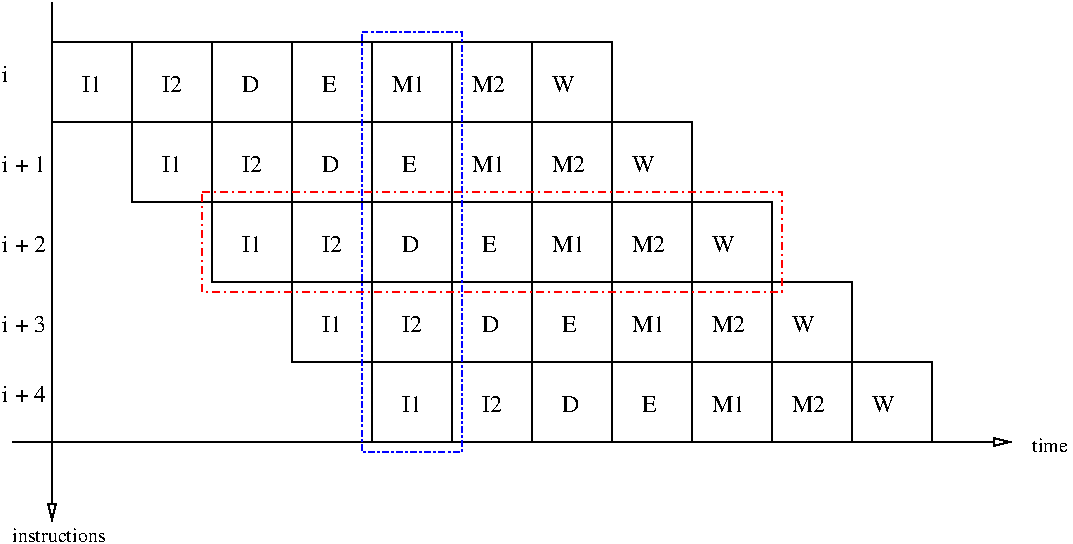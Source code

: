 #FIG 3.2  Produced by xfig version 3.2.5
Landscape
Center
Inches
Letter  
100.00
Single
-2
1200 2
2 2 0 1 0 7 50 -1 -1 0.000 0 0 -1 0 0 5
	 600 600 1200 600 1200 1200 600 1200 600 600
2 2 0 1 0 7 50 -1 -1 0.000 0 0 -1 0 0 5
	 1200 600 1800 600 1800 1200 1200 1200 1200 600
2 2 0 1 0 7 50 -1 -1 0.000 0 0 -1 0 0 5
	 1800 600 2400 600 2400 1200 1800 1200 1800 600
2 2 0 1 0 7 50 -1 -1 0.000 0 0 -1 0 0 5
	 2400 600 3000 600 3000 1200 2400 1200 2400 600
2 2 0 1 0 7 50 -1 -1 0.000 0 0 -1 0 0 5
	 3000 600 3600 600 3600 1200 3000 1200 3000 600
2 2 0 1 0 7 50 -1 -1 0.000 0 0 -1 0 0 5
	 1200 1200 1800 1200 1800 1800 1200 1800 1200 1200
2 2 0 1 0 7 50 -1 -1 0.000 0 0 -1 0 0 5
	 1800 1200 2400 1200 2400 1800 1800 1800 1800 1200
2 2 0 1 0 7 50 -1 -1 0.000 0 0 -1 0 0 5
	 2400 1200 3000 1200 3000 1800 2400 1800 2400 1200
2 2 0 1 0 7 50 -1 -1 0.000 0 0 -1 0 0 5
	 1800 1800 2400 1800 2400 2400 1800 2400 1800 1800
2 2 0 1 0 7 50 -1 -1 0.000 0 0 -1 0 0 5
	 2400 1800 3000 1800 3000 2400 2400 2400 2400 1800
2 2 0 1 0 7 50 -1 -1 0.000 0 0 -1 0 0 5
	 3000 1800 3600 1800 3600 2400 3000 2400 3000 1800
2 2 0 1 0 7 50 -1 -1 0.000 0 0 -1 0 0 5
	 3600 1200 4200 1200 4200 1800 3600 1800 3600 1200
2 2 0 1 0 7 50 -1 -1 0.000 0 0 -1 0 0 5
	 3600 1800 4200 1800 4200 2400 3600 2400 3600 1800
2 2 0 1 0 7 50 -1 -1 0.000 0 0 -1 0 0 5
	 3600 2400 4200 2400 4200 3000 3600 3000 3600 2400
2 2 0 1 0 7 50 -1 -1 0.000 0 0 -1 0 0 5
	 4200 1800 4800 1800 4800 2400 4200 2400 4200 1800
2 2 0 1 0 7 50 -1 -1 0.000 0 0 -1 0 0 5
	 2400 2400 3000 2400 3000 3000 2400 3000 2400 2400
2 2 0 1 0 7 50 -1 -1 0.000 0 0 -1 0 0 5
	 3000 2400 3600 2400 3600 3000 3000 3000 3000 2400
2 2 0 1 0 7 50 -1 -1 0.000 0 0 -1 0 0 5
	 3000 1200 3600 1200 3600 1800 3000 1800 3000 1200
2 2 0 1 0 7 50 -1 -1 0.000 0 0 -1 0 0 5
	 4200 2400 4800 2400 4800 3000 4200 3000 4200 2400
2 2 0 1 0 7 50 -1 -1 0.000 0 0 -1 0 0 5
	 4800 2400 5400 2400 5400 3000 4800 3000 4800 2400
2 2 0 1 0 7 50 -1 -1 0.000 0 0 -1 0 0 5
	 3000 3000 3600 3000 3600 3600 3000 3600 3000 3000
2 2 0 1 0 7 50 -1 -1 0.000 0 0 -1 0 0 5
	 4200 3000 4800 3000 4800 3600 4200 3600 4200 3000
2 2 0 1 0 7 50 -1 -1 0.000 0 0 -1 0 0 5
	 4800 3000 5400 3000 5400 3600 4800 3600 4800 3000
2 2 0 1 0 7 50 -1 -1 0.000 0 0 -1 0 0 5
	 5400 3000 6000 3000 6000 3600 5400 3600 5400 3000
2 2 0 1 0 7 50 -1 -1 0.000 0 0 -1 0 0 5
	 3600 3000 4200 3000 4200 3600 3600 3600 3600 3000
2 1 0 1 0 7 50 -1 -1 0.000 0 0 -1 1 0 2
	1 0 1.00 60.00 120.00
	 600 300 600 4200
2 2 0 1 0 7 50 -1 -1 0.000 0 0 -1 0 0 5
	 3600 600 4200 600 4200 1200 3600 1200 3600 600
2 2 0 1 0 7 50 -1 -1 0.000 0 0 -1 0 0 5
	 4200 600 4800 600 4800 1200 4200 1200 4200 600
2 2 0 1 0 7 50 -1 -1 0.000 0 0 -1 0 0 5
	 4200 1200 4800 1200 4800 1800 4200 1800 4200 1200
2 2 0 1 0 7 50 -1 -1 0.000 0 0 -1 0 0 5
	 4800 1800 5400 1800 5400 2400 4800 2400 4800 1800
2 2 0 1 0 7 50 -1 -1 0.000 0 0 -1 0 0 5
	 4800 1200 5400 1200 5400 1800 4800 1800 4800 1200
2 2 0 1 0 7 50 -1 -1 0.000 0 0 -1 0 0 5
	 5400 2400 6000 2400 6000 3000 5400 3000 5400 2400
2 2 0 1 0 7 50 -1 -1 0.000 0 0 -1 0 0 5
	 6000 2400 6600 2400 6600 3000 6000 3000 6000 2400
2 2 0 1 0 7 50 -1 -1 0.000 0 0 -1 0 0 5
	 6000 3000 6600 3000 6600 3600 6000 3600 6000 3000
2 2 0 1 0 7 50 -1 -1 0.000 0 0 -1 0 0 5
	 6600 3000 7200 3000 7200 3600 6600 3600 6600 3000
2 2 0 1 0 7 50 -1 -1 0.000 0 0 -1 0 0 5
	 5400 1800 6000 1800 6000 2400 5400 2400 5400 1800
2 1 0 1 0 7 50 -1 -1 0.000 0 0 -1 0 1 2
	1 0 1.00 60.00 120.00
	 7800 3600 300 3600
2 2 3 1 1 -1 50 -1 -1 3.000 0 0 -1 0 0 5
	 2925 525 3675 525 3675 3675 2925 3675 2925 525
2 2 3 1 4 7 50 -1 -1 4.000 0 0 -1 0 0 5
	 1725 1725 6075 1725 6075 2475 1725 2475 1725 1725
4 0 0 50 -1 0 12 0.0000 4 150 45 225 900 i\001
4 0 0 50 -1 0 12 0.0000 4 150 360 225 1575 i + 1\001
4 0 0 50 -1 0 12 0.0000 4 150 360 225 3300 i + 4\001
4 0 0 50 -1 0 12 0.0000 4 150 360 225 2775 i + 3\001
4 0 0 50 -1 0 12 0.0000 4 150 360 225 2175 i + 2\001
4 0 0 50 -1 0 10 0.0000 4 105 750 300 4350 instructions\001
4 0 0 50 -1 0 12 0.0000 4 150 180 825 975 I1\001
4 0 0 50 -1 0 10 0.0000 4 105 285 7950 3675 time\001
4 0 0 50 -1 0 12 0.0000 4 150 195 4350 975 W\001
4 0 0 50 -1 0 12 0.0000 4 150 195 4950 1575 W\001
4 0 0 50 -1 0 12 0.0000 4 150 195 5550 2175 W\001
4 0 0 50 -1 0 12 0.0000 4 150 195 6150 2775 W\001
4 0 0 50 -1 0 12 0.0000 4 150 195 6750 3375 W\001
4 0 0 50 -1 0 12 0.0000 4 150 135 5025 3375 E\001
4 0 0 50 -1 0 12 0.0000 4 150 135 4425 2775 E\001
4 0 0 50 -1 0 12 0.0000 4 150 135 3825 2175 E\001
4 0 0 50 -1 0 12 0.0000 4 150 135 3225 1575 E\001
4 0 0 50 -1 0 12 0.0000 4 150 135 2625 975 E\001
4 0 0 50 -1 0 12 0.0000 4 150 150 2025 975 D\001
4 0 0 50 -1 0 12 0.0000 4 150 150 2625 1575 D\001
4 0 0 50 -1 0 12 0.0000 4 150 150 3225 2175 D\001
4 0 0 50 -1 0 12 0.0000 4 150 150 3825 2775 D\001
4 0 0 50 -1 0 12 0.0000 4 150 150 4425 3375 D\001
4 0 0 50 -1 0 12 0.0000 4 150 180 1425 1575 I1\001
4 0 0 50 -1 0 12 0.0000 4 150 180 2025 2175 I1\001
4 0 0 50 -1 0 12 0.0000 4 150 180 2625 2775 I1\001
4 0 0 50 -1 0 12 0.0000 4 150 180 3225 3375 I1\001
4 0 0 50 -1 0 12 0.0000 4 150 180 1425 975 I2\001
4 0 0 50 -1 0 12 0.0000 4 150 180 2025 1575 I2\001
4 0 0 50 -1 0 12 0.0000 4 150 180 2625 2175 I2\001
4 0 0 50 -1 0 12 0.0000 4 150 180 3225 2775 I2\001
4 0 0 50 -1 0 12 0.0000 4 150 180 3825 3375 I2\001
4 0 0 50 -1 0 12 0.0000 4 150 300 3750 1575 M1\001
4 0 0 50 -1 0 12 0.0000 4 150 300 4350 2175 M1\001
4 0 0 50 -1 0 12 0.0000 4 150 300 4950 2775 M1\001
4 0 0 50 -1 0 12 0.0000 4 150 300 5550 3375 M1\001
4 0 0 50 -1 0 12 0.0000 4 150 300 3150 975 M1\001
4 0 0 50 -1 0 12 0.0000 4 150 300 3750 975 M2\001
4 0 0 50 -1 0 12 0.0000 4 150 300 4350 1575 M2\001
4 0 0 50 -1 0 12 0.0000 4 150 300 4950 2175 M2\001
4 0 0 50 -1 0 12 0.0000 4 150 300 5550 2775 M2\001
4 0 0 50 -1 0 12 0.0000 4 150 300 6150 3375 M2\001
